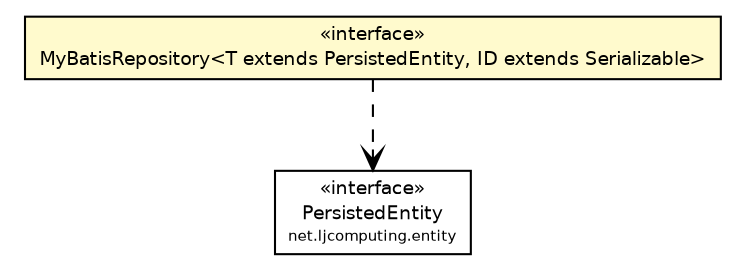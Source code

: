 #!/usr/local/bin/dot
#
# Class diagram 
# Generated by UMLGraph version R5_6 (http://www.umlgraph.org/)
#

digraph G {
	edge [fontname="Helvetica",fontsize=10,labelfontname="Helvetica",labelfontsize=10];
	node [fontname="Helvetica",fontsize=10,shape=plaintext];
	nodesep=0.25;
	ranksep=0.5;
	// net.ljcomputing.repository.MyBatisRepository<T extends net.ljcomputing.entity.PersistedEntity, ID extends java.io.Serializable>
	c106 [label=<<table title="net.ljcomputing.repository.MyBatisRepository" border="0" cellborder="1" cellspacing="0" cellpadding="2" port="p" bgcolor="lemonChiffon" href="./MyBatisRepository.html">
		<tr><td><table border="0" cellspacing="0" cellpadding="1">
<tr><td align="center" balign="center"> &#171;interface&#187; </td></tr>
<tr><td align="center" balign="center"> MyBatisRepository&lt;T extends PersistedEntity, ID extends Serializable&gt; </td></tr>
		</table></td></tr>
		</table>>, URL="./MyBatisRepository.html", fontname="Helvetica", fontcolor="black", fontsize=9.0];
	// net.ljcomputing.entity.PersistedEntity
	c110 [label=<<table title="net.ljcomputing.entity.PersistedEntity" border="0" cellborder="1" cellspacing="0" cellpadding="2" port="p" href="../entity/PersistedEntity.html">
		<tr><td><table border="0" cellspacing="0" cellpadding="1">
<tr><td align="center" balign="center"> &#171;interface&#187; </td></tr>
<tr><td align="center" balign="center"> PersistedEntity </td></tr>
<tr><td align="center" balign="center"><font point-size="7.0"> net.ljcomputing.entity </font></td></tr>
		</table></td></tr>
		</table>>, URL="../entity/PersistedEntity.html", fontname="Helvetica", fontcolor="black", fontsize=9.0];
	// net.ljcomputing.repository.MyBatisRepository<T extends net.ljcomputing.entity.PersistedEntity, ID extends java.io.Serializable> DEPEND net.ljcomputing.entity.PersistedEntity
	c106:p -> c110:p [taillabel="", label="", headlabel="", fontname="Helvetica", fontcolor="black", fontsize=10.0, color="black", arrowhead=open, style=dashed];
}

